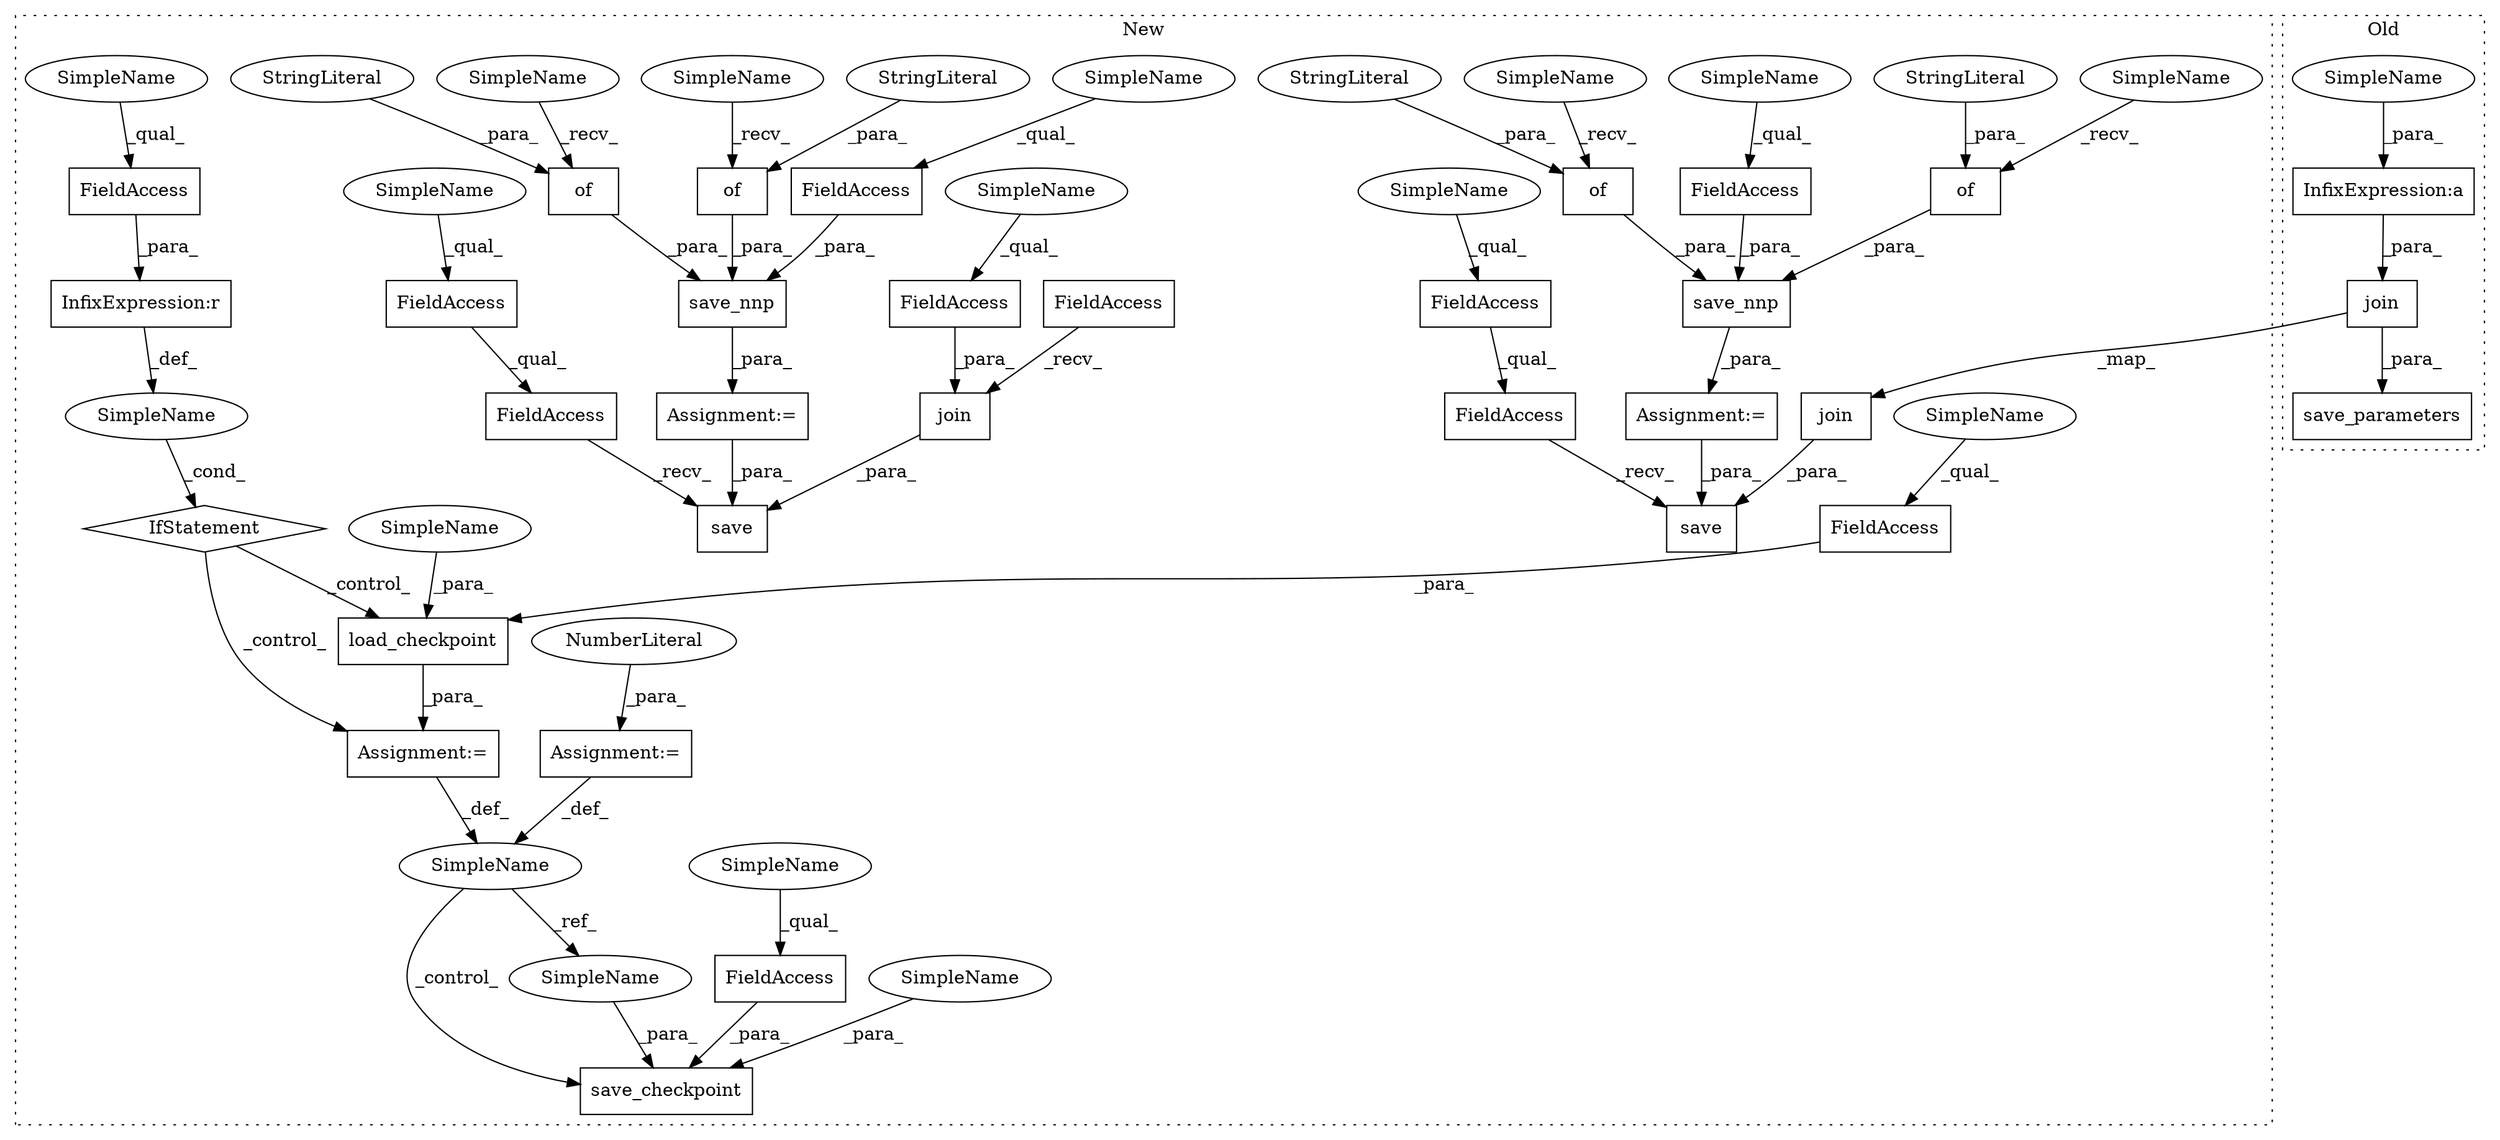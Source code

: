 digraph G {
subgraph cluster0 {
1 [label="save_parameters" a="32" s="4966,5036" l="16,1" shape="box"];
4 [label="InfixExpression:a" a="27" s="5031" l="3" shape="box"];
18 [label="join" a="32" s="4990,5035" l="5,1" shape="box"];
55 [label="SimpleName" a="42" s="5034" l="1" shape="ellipse"];
label = "Old";
style="dotted";
}
subgraph cluster1 {
2 [label="save_checkpoint" a="32" s="5484,5529" l="16,1" shape="box"];
3 [label="load_checkpoint" a="32" s="4846,4884" l="16,1" shape="box"];
5 [label="InfixExpression:r" a="27" s="4816" l="4" shape="box"];
6 [label="FieldAccess" a="22" s="5500" l="20" shape="box"];
7 [label="FieldAccess" a="22" s="4862" l="15" shape="box"];
8 [label="FieldAccess" a="22" s="4801" l="15" shape="box"];
9 [label="FieldAccess" a="22" s="7539" l="15" shape="box"];
10 [label="SimpleName" a="42" s="5387" l="1" shape="ellipse"];
11 [label="save_nnp" a="32" s="7479,7554" l="9,1" shape="box"];
12 [label="SimpleName" a="42" s="" l="" shape="ellipse"];
13 [label="IfStatement" a="25" s="4797,4824" l="4,2" shape="diamond"];
14 [label="FieldAccess" a="22" s="4600" l="20" shape="box"];
15 [label="of" a="32" s="7518,7537" l="3,1" shape="box"];
16 [label="save" a="32" s="7579,7649" l="5,1" shape="box"];
17 [label="of" a="32" s="4495,4515" l="3,1" shape="box"];
19 [label="join" a="32" s="7592,7639" l="5,1" shape="box"];
20 [label="StringLiteral" a="45" s="7521" l="3" shape="ellipse"];
21 [label="StringLiteral" a="45" s="4498" l="3" shape="ellipse"];
22 [label="save_nnp" a="32" s="4482,4557" l="9,1" shape="box"];
23 [label="of" a="32" s="7492,7512" l="3,1" shape="box"];
24 [label="StringLiteral" a="45" s="7495" l="3" shape="ellipse"];
25 [label="Assignment:=" a="7" s="7478" l="1" shape="box"];
26 [label="Assignment:=" a="7" s="4481" l="1" shape="box"];
27 [label="Assignment:=" a="7" s="4845" l="1" shape="box"];
28 [label="Assignment:=" a="7" s="4789" l="1" shape="box"];
29 [label="NumberLiteral" a="34" s="4790" l="1" shape="ellipse"];
30 [label="save" a="32" s="4582,4659" l="5,1" shape="box"];
31 [label="FieldAccess" a="22" s="4542" l="15" shape="box"];
32 [label="FieldAccess" a="22" s="7561" l="17" shape="box"];
33 [label="FieldAccess" a="22" s="7561" l="12" shape="box"];
34 [label="FieldAccess" a="22" s="4564" l="12" shape="box"];
35 [label="FieldAccess" a="22" s="4564" l="17" shape="box"];
36 [label="of" a="32" s="4521,4540" l="3,1" shape="box"];
37 [label="join" a="32" s="4595,4649" l="5,1" shape="box"];
38 [label="FieldAccess" a="22" s="4587" l="7" shape="box"];
39 [label="StringLiteral" a="45" s="4524" l="3" shape="ellipse"];
40 [label="SimpleName" a="42" s="7561" l="6" shape="ellipse"];
41 [label="SimpleName" a="42" s="4564" l="6" shape="ellipse"];
42 [label="SimpleName" a="42" s="5521" l="1" shape="ellipse"];
43 [label="SimpleName" a="42" s="7488" l="3" shape="ellipse"];
44 [label="SimpleName" a="42" s="4491" l="3" shape="ellipse"];
45 [label="SimpleName" a="42" s="4517" l="3" shape="ellipse"];
46 [label="SimpleName" a="42" s="7514" l="3" shape="ellipse"];
47 [label="SimpleName" a="42" s="4878" l="6" shape="ellipse"];
48 [label="SimpleName" a="42" s="5523" l="6" shape="ellipse"];
49 [label="SimpleName" a="42" s="4542" l="4" shape="ellipse"];
50 [label="SimpleName" a="42" s="4862" l="4" shape="ellipse"];
51 [label="SimpleName" a="42" s="5500" l="4" shape="ellipse"];
52 [label="SimpleName" a="42" s="4600" l="4" shape="ellipse"];
53 [label="SimpleName" a="42" s="7539" l="4" shape="ellipse"];
54 [label="SimpleName" a="42" s="4801" l="4" shape="ellipse"];
label = "New";
style="dotted";
}
3 -> 27 [label="_para_"];
4 -> 18 [label="_para_"];
5 -> 12 [label="_def_"];
6 -> 2 [label="_para_"];
7 -> 3 [label="_para_"];
8 -> 5 [label="_para_"];
9 -> 11 [label="_para_"];
10 -> 2 [label="_control_"];
10 -> 42 [label="_ref_"];
11 -> 25 [label="_para_"];
12 -> 13 [label="_cond_"];
13 -> 27 [label="_control_"];
13 -> 3 [label="_control_"];
14 -> 37 [label="_para_"];
15 -> 11 [label="_para_"];
17 -> 22 [label="_para_"];
18 -> 19 [label="_map_"];
18 -> 1 [label="_para_"];
19 -> 16 [label="_para_"];
20 -> 15 [label="_para_"];
21 -> 17 [label="_para_"];
22 -> 26 [label="_para_"];
23 -> 11 [label="_para_"];
24 -> 23 [label="_para_"];
25 -> 16 [label="_para_"];
26 -> 30 [label="_para_"];
27 -> 10 [label="_def_"];
28 -> 10 [label="_def_"];
29 -> 28 [label="_para_"];
31 -> 22 [label="_para_"];
32 -> 16 [label="_recv_"];
33 -> 32 [label="_qual_"];
34 -> 35 [label="_qual_"];
35 -> 30 [label="_recv_"];
36 -> 22 [label="_para_"];
37 -> 30 [label="_para_"];
38 -> 37 [label="_recv_"];
39 -> 36 [label="_para_"];
40 -> 33 [label="_qual_"];
41 -> 34 [label="_qual_"];
42 -> 2 [label="_para_"];
43 -> 23 [label="_recv_"];
44 -> 17 [label="_recv_"];
45 -> 36 [label="_recv_"];
46 -> 15 [label="_recv_"];
47 -> 3 [label="_para_"];
48 -> 2 [label="_para_"];
49 -> 31 [label="_qual_"];
50 -> 7 [label="_qual_"];
51 -> 6 [label="_qual_"];
52 -> 14 [label="_qual_"];
53 -> 9 [label="_qual_"];
54 -> 8 [label="_qual_"];
55 -> 4 [label="_para_"];
}